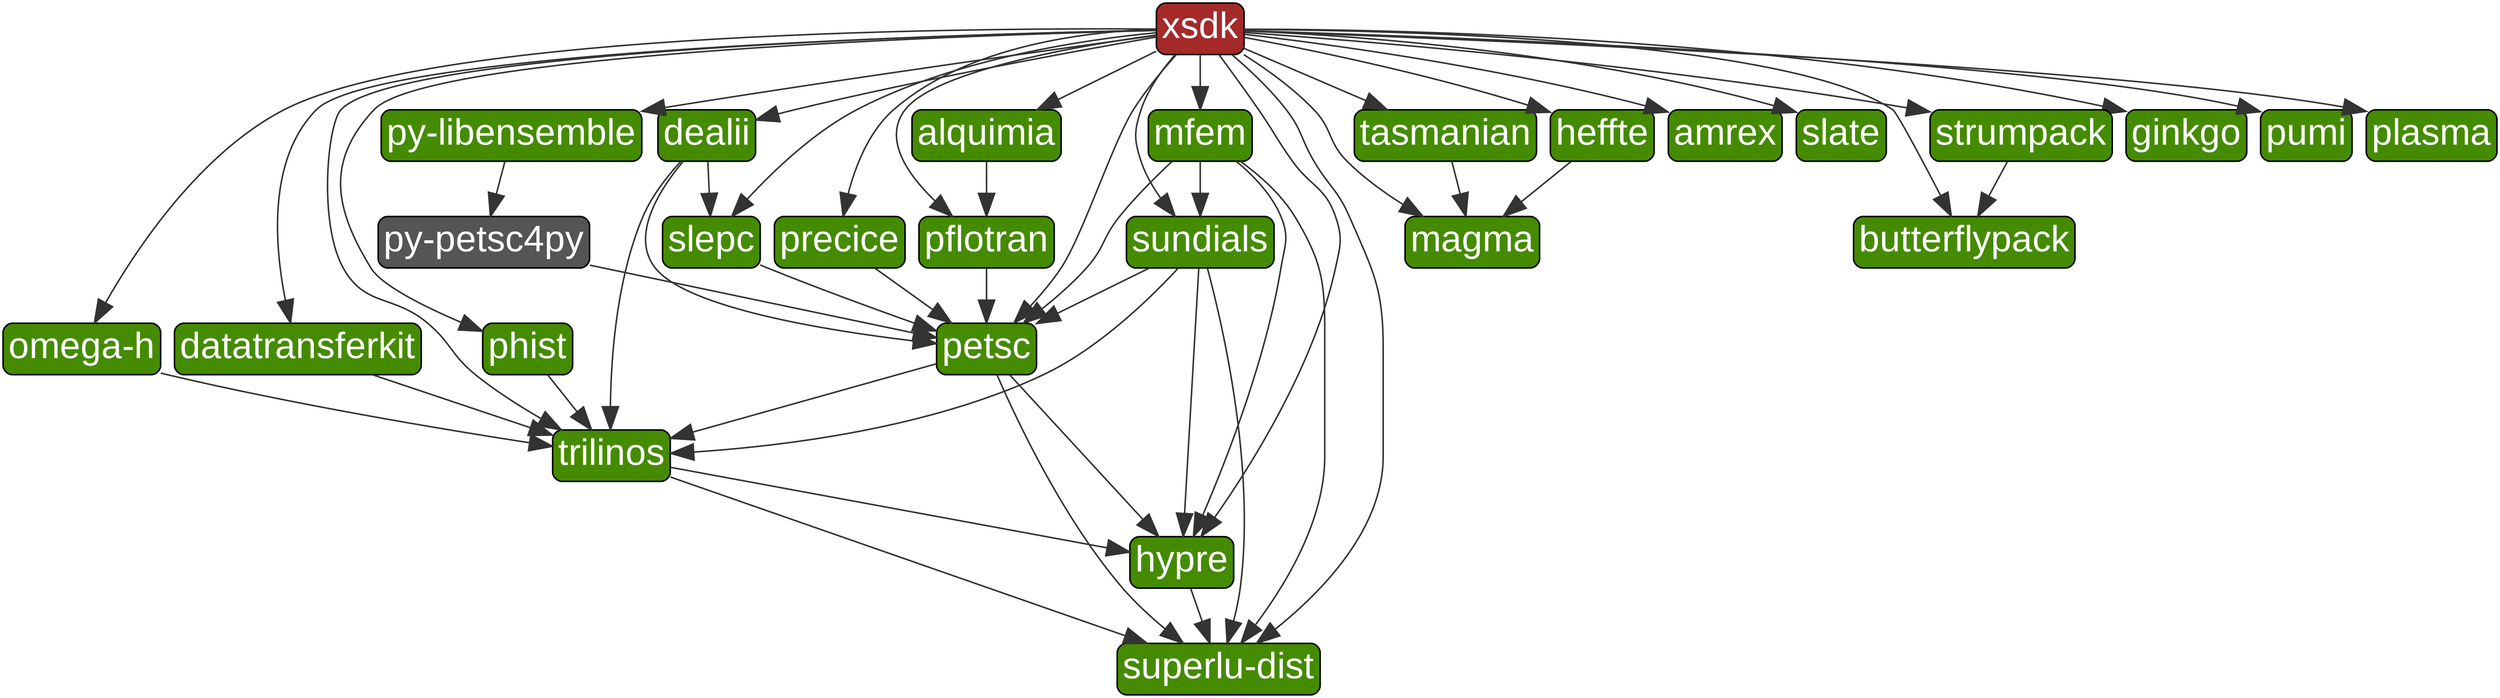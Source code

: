 digraph G {
  labelloc = "b"
  rankdir = "TB"
  ranksep = "1"

edge[
     penwidth = "2"
     color = "#333333"
     arrowsize = "3"
]
node[
     fontname=Arial,
     penwidth=2,
     fontsize=48,
     margin=.1,
     shape=box,
     fillcolor=chartreuse4,
     fontcolor=white,
     style="rounded,filled"]

  "v5wblczp473kaac62w5ukm4qm4aquygz" [label="dealii"]
  "xh6q7bdcpt5opowi7gon7tgpw23evj4v" [label="magma"]
  "avlv6ketbivehrx7hmsn4pf7ry2yzze4" [label="trilinos"]
  "khp33cwgiuasytrbhlzjmsm3xxvxhojj" [label="omega-h"]
  "lcxtjtcv7lgayvskv77epjx6e4xepr64" [label="amrex"]
  "52oui2inybmv2d7yyyg66pqjlitdhjjr" [label="precice"]
  "fo2wv6dqblqnbh4zkmx7ecm23wgajeei" [label="tasmanian"]
  "hmardxfkwxyt44ohiayxjwzahfpv4cjr" [label="datatransferkit"]
  "32uf7zgjsmncbbni7stpoim3fx2udepe" [label="heffte"]
  "jvmp4wndnw2tglhsnruzx34faiqq42wl" [label="py-libensemble"]
  "7mknm5j2ij7ecsskxueiiahgkm2xatsv" [label="pflotran"]
  "fn3hxkn4byvidnypqydjg4f2hw4bsdfu" [label="mfem"]
  "75qmdzrsnvvsomywzw5nqjfuajnhxijb" [label="superlu-dist"]
  "demw5wiga7aym2h2ahp6f5xlysmmi4lw" [label="hypre"]
  "nut3n26u2exdcrdgpg3q3i4yycbshxae" [label="xsdk", fillcolor="brown"]
  "mv6mffvhsujvbnnhkx3oipfvkuqfhxza" [label="sundials"]
  "j6lk7cagazzncu3tvnivxwvxqyxsyqur" [label="phist"]
  "abu4omccoocxejqxnfto4meybcojgcl5" [label="py-petsc4py", fillcolor="#555555"]
  "tfew53jp5ujk3g5zukeavx2u7cx2y3ho" [label="petsc"]
  "mb2b4ma5im765d5bvf26j3ttunmflfgc" [label="slate"]
  "iz6cmavp3y6gkiu5kik6ekc63jronpsp" [label="slepc"]
  "jyzgffxzresutrmgckyv7vegf2unz4xq" [label="alquimia"]
  "reubt2bvbzq2bl4u4d22ov7hrchfbo3l" [label="butterflypack"]
  "eyleebkbsepvycxftustlnal2x7sosmw" [label="ginkgo"]
  "h5ucz4vb4c7i4ww6jqpf33pvbf3yb4l2" [label="strumpack"]
  "zul3sih7uev7bvbohkt5ltn5ueeq555f" [label="pumi"]
  "bk5nzn6xjwmlmzoo7jowqld4mc3dyac6" [label="plasma"]

  "mv6mffvhsujvbnnhkx3oipfvkuqfhxza" -> "75qmdzrsnvvsomywzw5nqjfuajnhxijb"
  "tfew53jp5ujk3g5zukeavx2u7cx2y3ho" -> "75qmdzrsnvvsomywzw5nqjfuajnhxijb"
  "nut3n26u2exdcrdgpg3q3i4yycbshxae" -> "75qmdzrsnvvsomywzw5nqjfuajnhxijb"
  "nut3n26u2exdcrdgpg3q3i4yycbshxae" -> "hmardxfkwxyt44ohiayxjwzahfpv4cjr"
  "khp33cwgiuasytrbhlzjmsm3xxvxhojj" -> "avlv6ketbivehrx7hmsn4pf7ry2yzze4"
  "fo2wv6dqblqnbh4zkmx7ecm23wgajeei" -> "xh6q7bdcpt5opowi7gon7tgpw23evj4v"
  "nut3n26u2exdcrdgpg3q3i4yycbshxae" -> "iz6cmavp3y6gkiu5kik6ekc63jronpsp"
  "nut3n26u2exdcrdgpg3q3i4yycbshxae" -> "52oui2inybmv2d7yyyg66pqjlitdhjjr"
  "abu4omccoocxejqxnfto4meybcojgcl5" -> "tfew53jp5ujk3g5zukeavx2u7cx2y3ho"
  "nut3n26u2exdcrdgpg3q3i4yycbshxae" -> "32uf7zgjsmncbbni7stpoim3fx2udepe"
  "nut3n26u2exdcrdgpg3q3i4yycbshxae" -> "eyleebkbsepvycxftustlnal2x7sosmw"
  "7mknm5j2ij7ecsskxueiiahgkm2xatsv" -> "tfew53jp5ujk3g5zukeavx2u7cx2y3ho"
  "nut3n26u2exdcrdgpg3q3i4yycbshxae" -> "khp33cwgiuasytrbhlzjmsm3xxvxhojj"
  "fn3hxkn4byvidnypqydjg4f2hw4bsdfu" -> "demw5wiga7aym2h2ahp6f5xlysmmi4lw"
  "nut3n26u2exdcrdgpg3q3i4yycbshxae" -> "lcxtjtcv7lgayvskv77epjx6e4xepr64"
  "nut3n26u2exdcrdgpg3q3i4yycbshxae" -> "jvmp4wndnw2tglhsnruzx34faiqq42wl"
  "52oui2inybmv2d7yyyg66pqjlitdhjjr" -> "tfew53jp5ujk3g5zukeavx2u7cx2y3ho"
  "nut3n26u2exdcrdgpg3q3i4yycbshxae" -> "h5ucz4vb4c7i4ww6jqpf33pvbf3yb4l2"
  "v5wblczp473kaac62w5ukm4qm4aquygz" -> "tfew53jp5ujk3g5zukeavx2u7cx2y3ho"
  "nut3n26u2exdcrdgpg3q3i4yycbshxae" -> "bk5nzn6xjwmlmzoo7jowqld4mc3dyac6"
  "jyzgffxzresutrmgckyv7vegf2unz4xq" -> "7mknm5j2ij7ecsskxueiiahgkm2xatsv"
  "fn3hxkn4byvidnypqydjg4f2hw4bsdfu" -> "mv6mffvhsujvbnnhkx3oipfvkuqfhxza"
  "avlv6ketbivehrx7hmsn4pf7ry2yzze4" -> "75qmdzrsnvvsomywzw5nqjfuajnhxijb"
  "mv6mffvhsujvbnnhkx3oipfvkuqfhxza" -> "demw5wiga7aym2h2ahp6f5xlysmmi4lw"
  "tfew53jp5ujk3g5zukeavx2u7cx2y3ho" -> "demw5wiga7aym2h2ahp6f5xlysmmi4lw"
  "nut3n26u2exdcrdgpg3q3i4yycbshxae" -> "demw5wiga7aym2h2ahp6f5xlysmmi4lw"
  "nut3n26u2exdcrdgpg3q3i4yycbshxae" -> "fn3hxkn4byvidnypqydjg4f2hw4bsdfu"
  "v5wblczp473kaac62w5ukm4qm4aquygz" -> "avlv6ketbivehrx7hmsn4pf7ry2yzze4"
  "avlv6ketbivehrx7hmsn4pf7ry2yzze4" -> "demw5wiga7aym2h2ahp6f5xlysmmi4lw"
  "iz6cmavp3y6gkiu5kik6ekc63jronpsp" -> "tfew53jp5ujk3g5zukeavx2u7cx2y3ho"
  "nut3n26u2exdcrdgpg3q3i4yycbshxae" -> "reubt2bvbzq2bl4u4d22ov7hrchfbo3l"
  "fn3hxkn4byvidnypqydjg4f2hw4bsdfu" -> "tfew53jp5ujk3g5zukeavx2u7cx2y3ho"
  "hmardxfkwxyt44ohiayxjwzahfpv4cjr" -> "avlv6ketbivehrx7hmsn4pf7ry2yzze4"
  "nut3n26u2exdcrdgpg3q3i4yycbshxae" -> "7mknm5j2ij7ecsskxueiiahgkm2xatsv"
  "nut3n26u2exdcrdgpg3q3i4yycbshxae" -> "j6lk7cagazzncu3tvnivxwvxqyxsyqur"
  "nut3n26u2exdcrdgpg3q3i4yycbshxae" -> "mv6mffvhsujvbnnhkx3oipfvkuqfhxza"
  "nut3n26u2exdcrdgpg3q3i4yycbshxae" -> "jyzgffxzresutrmgckyv7vegf2unz4xq"
  "32uf7zgjsmncbbni7stpoim3fx2udepe" -> "xh6q7bdcpt5opowi7gon7tgpw23evj4v"
  "jvmp4wndnw2tglhsnruzx34faiqq42wl" -> "abu4omccoocxejqxnfto4meybcojgcl5"
  "nut3n26u2exdcrdgpg3q3i4yycbshxae" -> "fo2wv6dqblqnbh4zkmx7ecm23wgajeei"
  "v5wblczp473kaac62w5ukm4qm4aquygz" -> "iz6cmavp3y6gkiu5kik6ekc63jronpsp"
  "j6lk7cagazzncu3tvnivxwvxqyxsyqur" -> "avlv6ketbivehrx7hmsn4pf7ry2yzze4"
  "mv6mffvhsujvbnnhkx3oipfvkuqfhxza" -> "tfew53jp5ujk3g5zukeavx2u7cx2y3ho"
  "nut3n26u2exdcrdgpg3q3i4yycbshxae" -> "xh6q7bdcpt5opowi7gon7tgpw23evj4v"
  "nut3n26u2exdcrdgpg3q3i4yycbshxae" -> "zul3sih7uev7bvbohkt5ltn5ueeq555f"
  "nut3n26u2exdcrdgpg3q3i4yycbshxae" -> "tfew53jp5ujk3g5zukeavx2u7cx2y3ho"
  "h5ucz4vb4c7i4ww6jqpf33pvbf3yb4l2" -> "reubt2bvbzq2bl4u4d22ov7hrchfbo3l"
  "fn3hxkn4byvidnypqydjg4f2hw4bsdfu" -> "75qmdzrsnvvsomywzw5nqjfuajnhxijb"
  "nut3n26u2exdcrdgpg3q3i4yycbshxae" -> "mb2b4ma5im765d5bvf26j3ttunmflfgc"
  "mv6mffvhsujvbnnhkx3oipfvkuqfhxza" -> "avlv6ketbivehrx7hmsn4pf7ry2yzze4"
  "demw5wiga7aym2h2ahp6f5xlysmmi4lw" -> "75qmdzrsnvvsomywzw5nqjfuajnhxijb"
  "nut3n26u2exdcrdgpg3q3i4yycbshxae" -> "v5wblczp473kaac62w5ukm4qm4aquygz"
  "tfew53jp5ujk3g5zukeavx2u7cx2y3ho" -> "avlv6ketbivehrx7hmsn4pf7ry2yzze4"
  "nut3n26u2exdcrdgpg3q3i4yycbshxae" -> "avlv6ketbivehrx7hmsn4pf7ry2yzze4"
}

